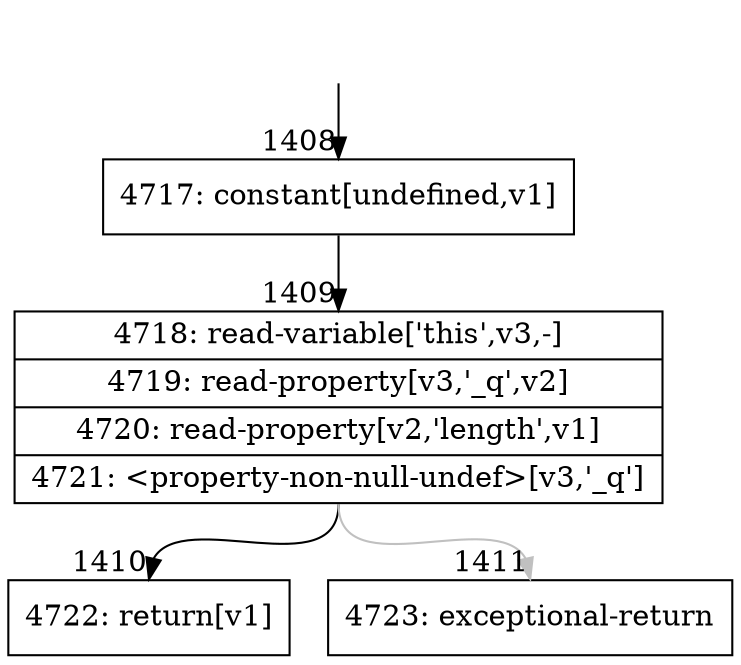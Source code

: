 digraph {
rankdir="TD"
BB_entry84[shape=none,label=""];
BB_entry84 -> BB1408 [tailport=s, headport=n, headlabel="    1408"]
BB1408 [shape=record label="{4717: constant[undefined,v1]}" ] 
BB1408 -> BB1409 [tailport=s, headport=n, headlabel="      1409"]
BB1409 [shape=record label="{4718: read-variable['this',v3,-]|4719: read-property[v3,'_q',v2]|4720: read-property[v2,'length',v1]|4721: \<property-non-null-undef\>[v3,'_q']}" ] 
BB1409 -> BB1410 [tailport=s, headport=n, headlabel="      1410"]
BB1409 -> BB1411 [tailport=s, headport=n, color=gray, headlabel="      1411"]
BB1410 [shape=record label="{4722: return[v1]}" ] 
BB1411 [shape=record label="{4723: exceptional-return}" ] 
//#$~ 2405
}
